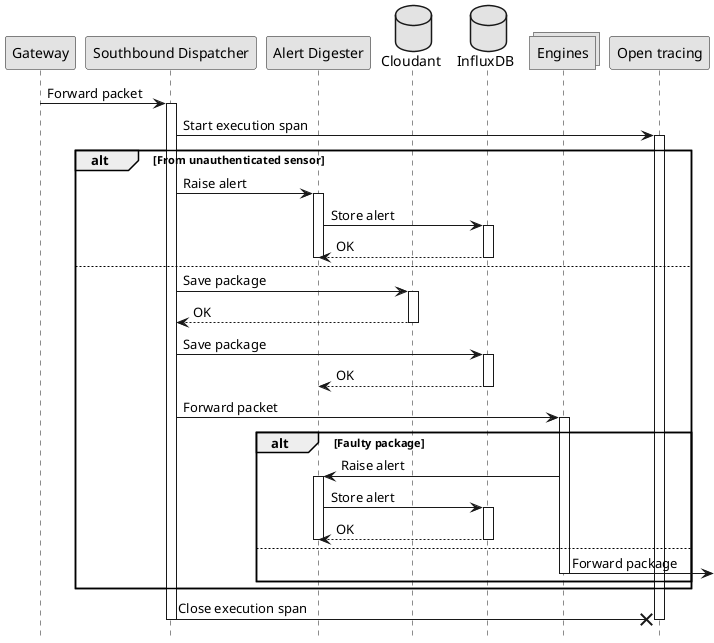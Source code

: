 @startuml
hide footbox

skinparam monochrome true

participant "Gateway" as gate
participant "Southbound Dispatcher" as sd 
participant "Alert Digester" as al 
database "Cloudant" as cloud
database "InfluxDB" as influxdb 
collections "Engines" as eng
participant "Open tracing" as op 

gate -> sd ++: Forward packet
sd -> op ++: Start execution span

alt From unauthenticated sensor
    sd -> al++: Raise alert
    al -> influxdb ++: Store alert
    influxdb --> al --: OK
    deactivate al
else
    sd -> cloud ++: Save package
    cloud --> sd --: OK
    sd -> influxdb ++: Save package
    influxdb --> al --: OK
    sd -> eng ++: Forward packet
    alt Faulty package
        eng -> al ++: Raise alert
        al -> influxdb ++: Store alert
        influxdb --> al --: OK
        deactivate al
    else
        eng ->]: Forward package
        deactivate eng
    end
end

sd ->x op: Close execution span
deactivate sd
deactivate op
@enduml